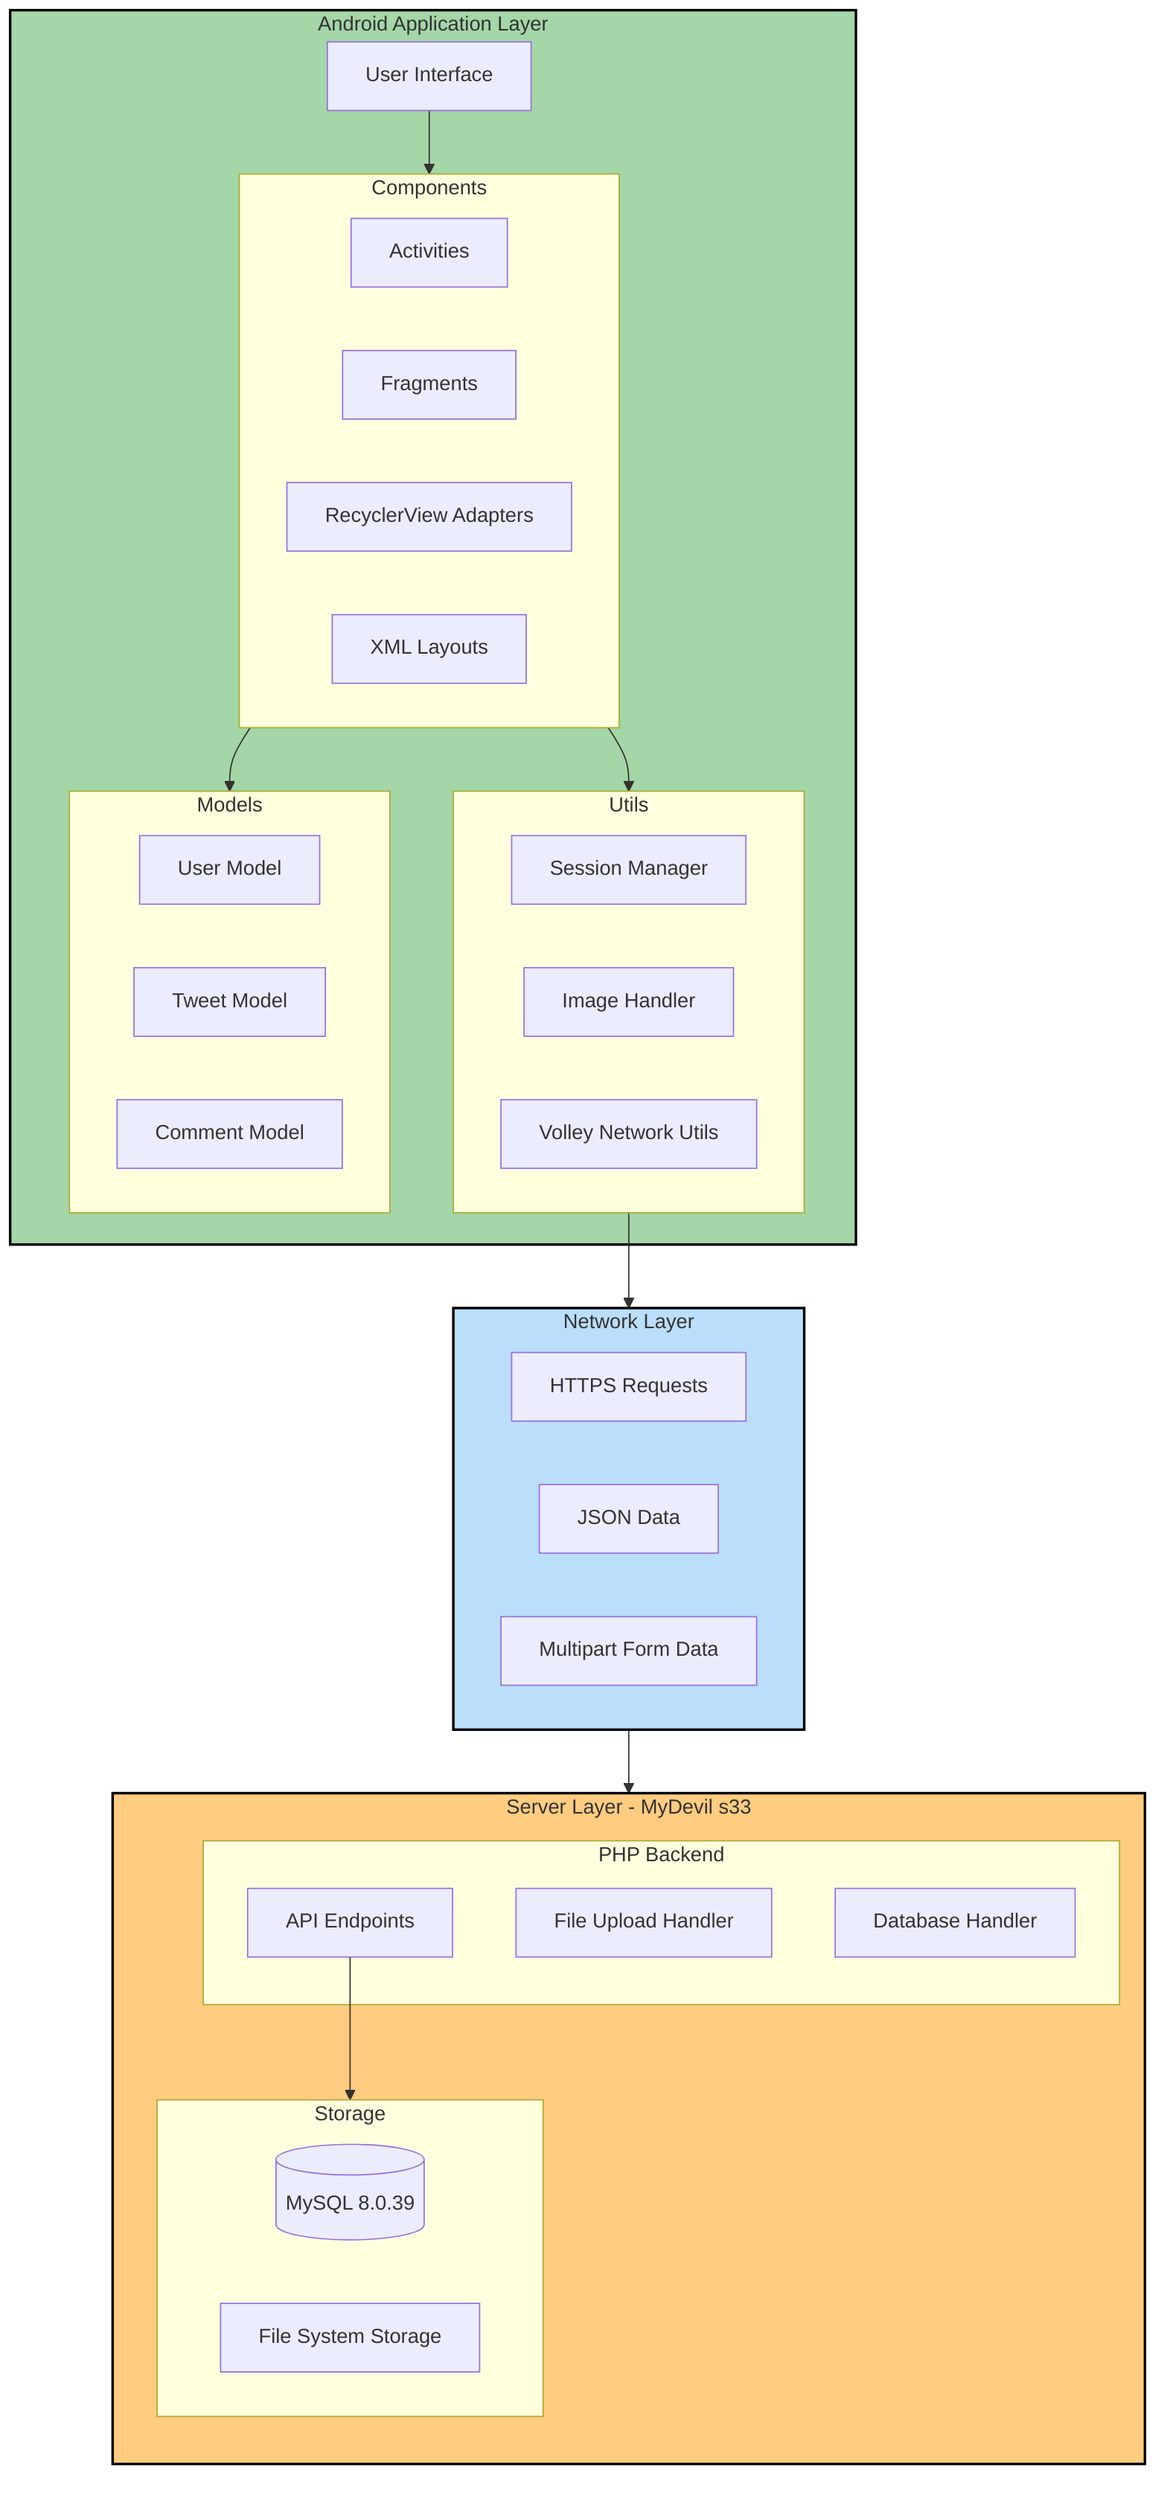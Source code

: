 flowchart TB
    subgraph Client[Android Application Layer]
        direction TB
        UI[User Interface]
        subgraph Components
            Activities[Activities]
            Fragments[Fragments]
            Adapters[RecyclerView Adapters]
            Layouts[XML Layouts]
        end
        subgraph Utils
            SessionMgr[Session Manager]
            ImageHandler[Image Handler]
            NetworkUtils[Volley Network Utils]
        end
        subgraph Models
            UserModel[User Model]
            TweetModel[Tweet Model]
            CommentModel[Comment Model]
        end
    end

    subgraph Network[Network Layer]
        HTTPS[HTTPS Requests]
        JSON[JSON Data]
        MultipartForm[Multipart Form Data]
    end

    subgraph Server[Server Layer - MyDevil s33]
        direction TB
        subgraph Backend[PHP Backend]
            APIEndpoints[API Endpoints]
            FileUpload[File Upload Handler]
            DBHandler[Database Handler]
        end
        subgraph Storage
            MySQL[(MySQL 8.0.39)]
            FileSystem[File System Storage]
        end
    end

    UI --> Components
    Components --> Utils
    Components --> Models
    Utils --> Network
    Network --> Server
    APIEndpoints --> Storage

    classDef android fill:#a5d6a7,stroke:#000,stroke-width:2px
    classDef network fill:#bbdefb,stroke:#000,stroke-width:2px
    classDef server fill:#ffcc80,stroke:#000,stroke-width:2px

    class Client android
    class Network network
    class Server server